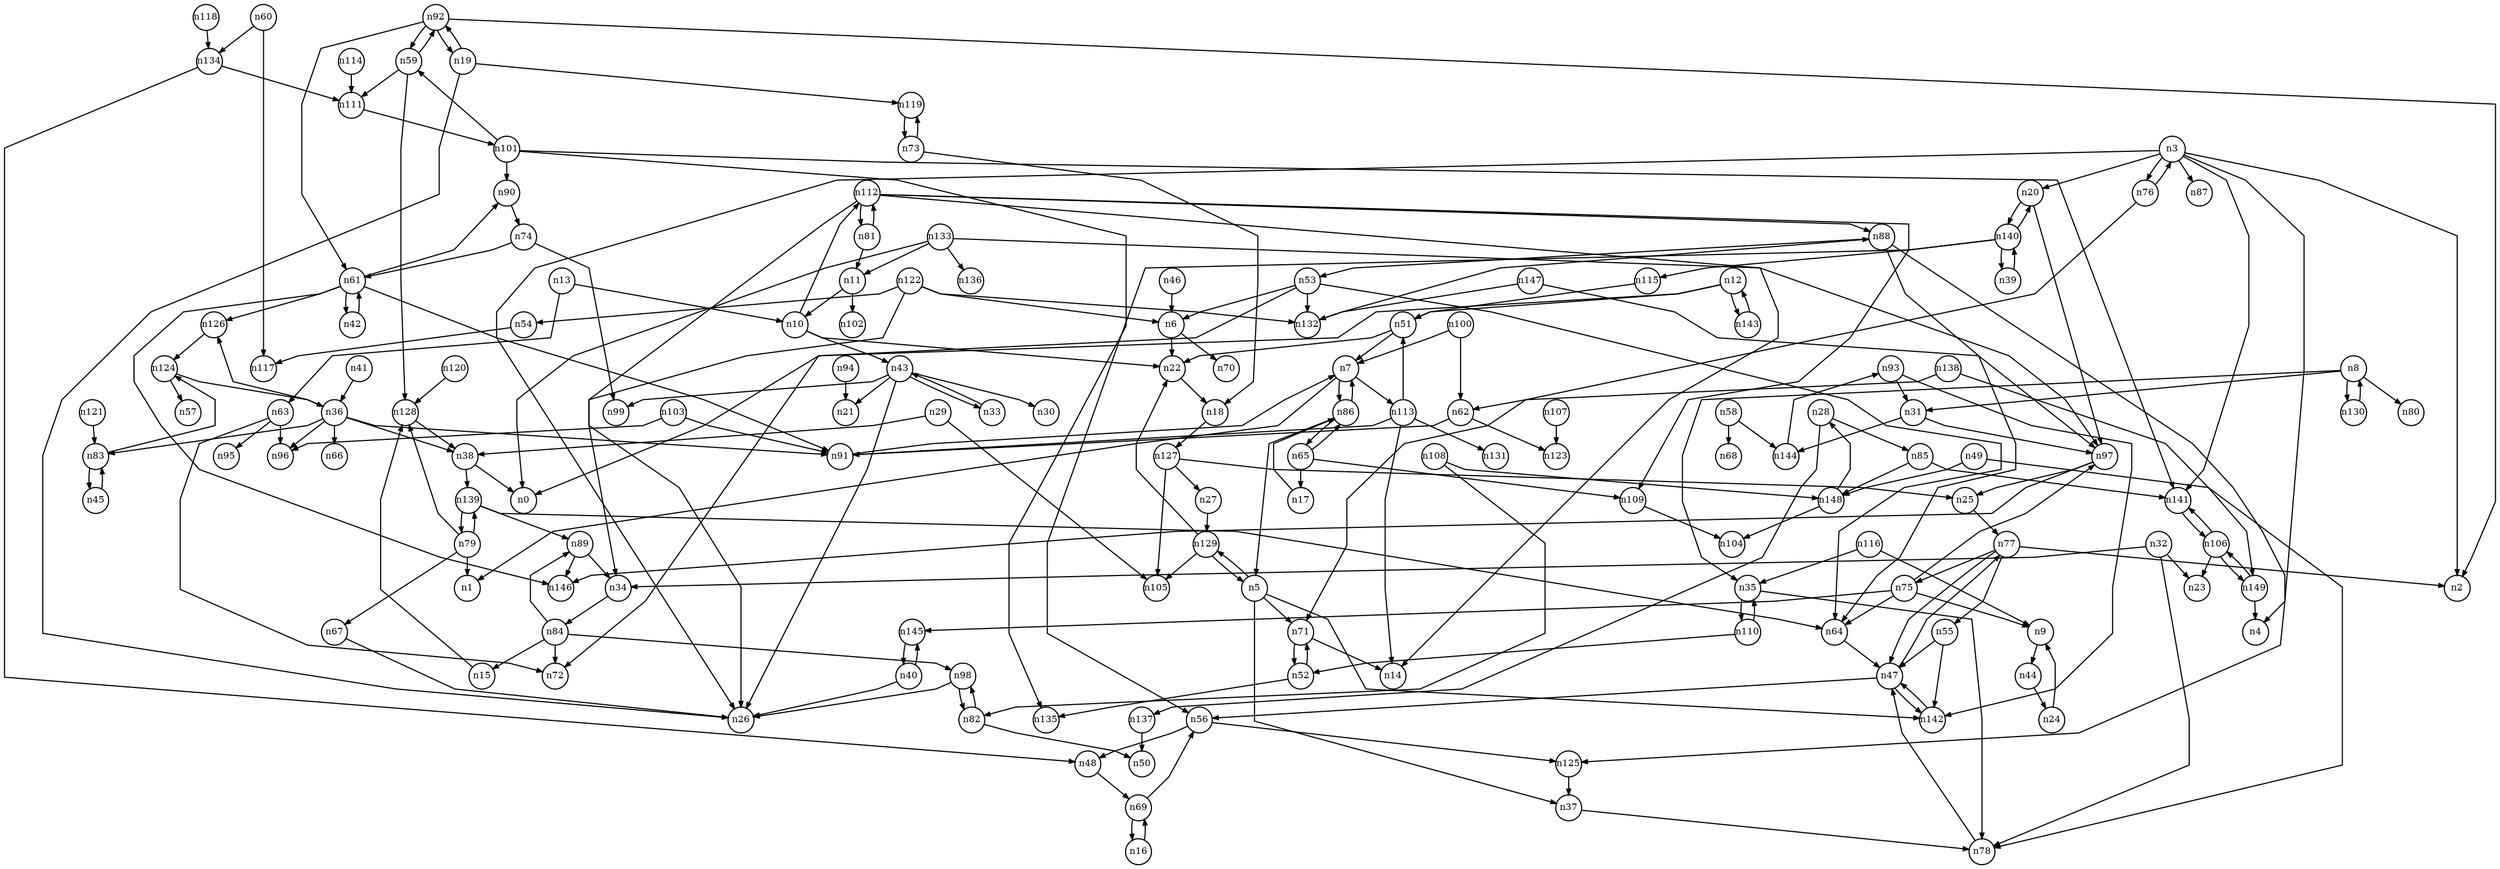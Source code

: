digraph G{
splines=polyline;
ranksep=0.22;
nodesep=0.22;
nodesize=0.32;
fontsize=8
edge [arrowsize=0.5]
node [fontsize=8 shape=circle width=0.32 fixedsize=shape];

n3 -> n2
n3 -> n4
n3 -> n20
n3 -> n26
n3 -> n76
n3 -> n87
n3 -> n141
n20 -> n97
n20 -> n140
n76 -> n71
n76 -> n3
n141 -> n106
n37 -> n78
n5 -> n37
n5 -> n71
n5 -> n129
n5 -> n142
n71 -> n14
n71 -> n52
n129 -> n22
n129 -> n105
n129 -> n5
n142 -> n47
n22 -> n18
n6 -> n22
n6 -> n70
n7 -> n1
n7 -> n113
n7 -> n86
n113 -> n14
n113 -> n51
n113 -> n91
n113 -> n131
n31 -> n97
n31 -> n144
n8 -> n31
n8 -> n35
n8 -> n80
n8 -> n130
n35 -> n78
n35 -> n110
n130 -> n8
n44 -> n24
n9 -> n44
n10 -> n22
n10 -> n43
n10 -> n112
n43 -> n21
n43 -> n26
n43 -> n30
n43 -> n99
n43 -> n33
n11 -> n10
n11 -> n102
n12 -> n0
n12 -> n51
n12 -> n143
n51 -> n22
n51 -> n7
n143 -> n12
n13 -> n10
n13 -> n63
n63 -> n72
n63 -> n95
n63 -> n96
n128 -> n38
n15 -> n128
n19 -> n26
n19 -> n92
n19 -> n119
n92 -> n2
n92 -> n59
n92 -> n61
n92 -> n19
n119 -> n73
n97 -> n25
n97 -> n146
n18 -> n127
n24 -> n9
n27 -> n129
n85 -> n141
n85 -> n148
n28 -> n85
n28 -> n137
n137 -> n50
n38 -> n0
n38 -> n139
n29 -> n38
n29 -> n105
n144 -> n93
n32 -> n23
n32 -> n34
n32 -> n78
n34 -> n84
n78 -> n47
n33 -> n43
n36 -> n38
n36 -> n66
n36 -> n91
n36 -> n96
n36 -> n126
n36 -> n83
n91 -> n7
n126 -> n124
n40 -> n26
n40 -> n145
n145 -> n40
n41 -> n36
n46 -> n6
n56 -> n48
n56 -> n125
n47 -> n56
n47 -> n77
n47 -> n142
n77 -> n2
n77 -> n55
n77 -> n75
n77 -> n47
n49 -> n78
n49 -> n148
n148 -> n104
n148 -> n28
n52 -> n135
n52 -> n71
n53 -> n6
n53 -> n64
n53 -> n72
n53 -> n132
n64 -> n47
n132 -> n88
n54 -> n117
n55 -> n142
n55 -> n47
n48 -> n69
n125 -> n37
n58 -> n68
n58 -> n144
n111 -> n101
n59 -> n111
n59 -> n128
n59 -> n92
n60 -> n117
n60 -> n134
n134 -> n48
n134 -> n111
n42 -> n61
n61 -> n42
n61 -> n90
n61 -> n91
n61 -> n126
n61 -> n146
n90 -> n74
n62 -> n91
n62 -> n123
n17 -> n86
n65 -> n17
n65 -> n109
n65 -> n86
n109 -> n104
n67 -> n26
n16 -> n69
n69 -> n16
n69 -> n56
n73 -> n18
n73 -> n119
n74 -> n99
n74 -> n61
n75 -> n9
n75 -> n64
n75 -> n97
n75 -> n145
n79 -> n1
n79 -> n67
n79 -> n128
n79 -> n139
n81 -> n11
n81 -> n112
n82 -> n50
n82 -> n98
n98 -> n26
n98 -> n82
n45 -> n83
n83 -> n45
n83 -> n124
n124 -> n36
n124 -> n57
n84 -> n15
n84 -> n72
n84 -> n89
n84 -> n98
n89 -> n34
n89 -> n146
n86 -> n5
n86 -> n7
n86 -> n65
n88 -> n64
n88 -> n125
n88 -> n53
n93 -> n31
n93 -> n142
n94 -> n21
n25 -> n77
n100 -> n7
n100 -> n62
n101 -> n59
n101 -> n90
n101 -> n135
n101 -> n141
n103 -> n91
n103 -> n96
n106 -> n23
n106 -> n141
n106 -> n149
n149 -> n4
n149 -> n106
n107 -> n123
n108 -> n82
n108 -> n148
n110 -> n35
n110 -> n52
n112 -> n14
n112 -> n26
n112 -> n81
n112 -> n88
n112 -> n109
n114 -> n111
n115 -> n51
n116 -> n9
n116 -> n35
n118 -> n134
n120 -> n128
n121 -> n83
n122 -> n6
n122 -> n34
n122 -> n54
n122 -> n132
n127 -> n25
n127 -> n27
n127 -> n105
n133 -> n0
n133 -> n11
n133 -> n97
n133 -> n136
n138 -> n62
n138 -> n149
n139 -> n64
n139 -> n79
n139 -> n89
n140 -> n20
n140 -> n39
n140 -> n56
n140 -> n115
n39 -> n140
n147 -> n97
n147 -> n132
}

